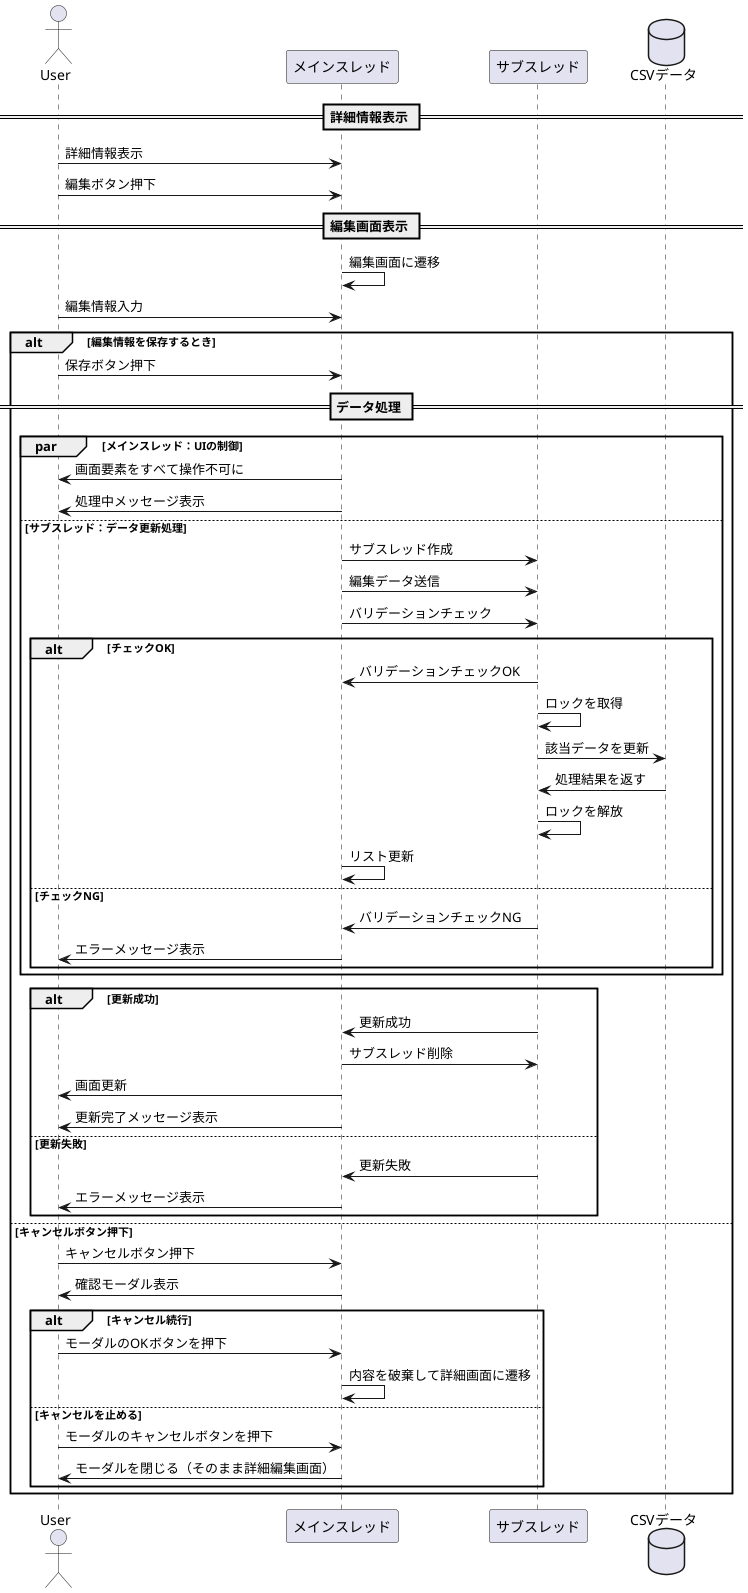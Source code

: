 @startuml editEmployee
actor User
participant メインスレッド
participant サブスレッド
Database CSVデータ

== 詳細情報表示 ==
User -> メインスレッド : 詳細情報表示
User -> メインスレッド : 編集ボタン押下

== 編集画面表示 ==
メインスレッド -> メインスレッド : 編集画面に遷移
User -> メインスレッド : 編集情報入力
alt 編集情報を保存するとき
    User -> メインスレッド : 保存ボタン押下

    == データ処理 ==
    par メインスレッド：UIの制御
        メインスレッド -> User : 画面要素をすべて操作不可に
        メインスレッド -> User : 処理中メッセージ表示
    else サブスレッド：データ更新処理
        メインスレッド -> サブスレッド : サブスレッド作成
        メインスレッド -> サブスレッド : 編集データ送信
        メインスレッド-> サブスレッド: バリデーションチェック
        alt チェックOK
            サブスレッド -> メインスレッド : バリデーションチェックOK
            サブスレッド -> サブスレッド : ロックを取得
            サブスレッド -> CSVデータ : 該当データを更新
            CSVデータ -> サブスレッド : 処理結果を返す
            サブスレッド -> サブスレッド : ロックを解放
            メインスレッド-> メインスレッド:リスト更新
        else チェックNG
            サブスレッド -> メインスレッド : バリデーションチェックNG
            メインスレッド -> User : エラーメッセージ表示
        end
    end

    alt 更新成功
        サブスレッド -> メインスレッド : 更新成功
        メインスレッド -> サブスレッド : サブスレッド削除
        メインスレッド -> User : 画面更新
        メインスレッド -> User : 更新完了メッセージ表示
    else 更新失敗
        サブスレッド -> メインスレッド : 更新失敗
        メインスレッド -> User : エラーメッセージ表示
    end

else キャンセルボタン押下
    User -> メインスレッド : キャンセルボタン押下
    メインスレッド -> User : 確認モーダル表示
    alt キャンセル続行
        User -> メインスレッド : モーダルのOKボタンを押下
        メインスレッド -> メインスレッド  : 内容を破棄して詳細画面に遷移
    else キャンセルを止める
        User -> メインスレッド : モーダルのキャンセルボタンを押下
        メインスレッド -> User : モーダルを閉じる（そのまま詳細編集画面）
    end
end
@enduml

